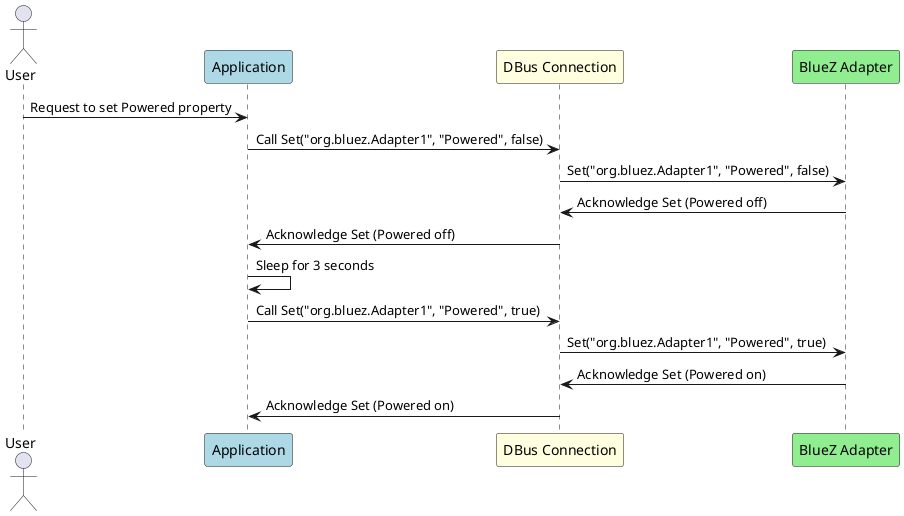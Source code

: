 @startuml
actor User as u
participant Application as app #LightBlue
participant "DBus Connection" as dbus #LightYellow
participant "BlueZ Adapter" as bluez #LightGreen

u -> app: Request to set Powered property
app -> dbus: Call Set("org.bluez.Adapter1", "Powered", false)
dbus -> bluez: Set("org.bluez.Adapter1", "Powered", false)
bluez -> dbus: Acknowledge Set (Powered off)
dbus -> app: Acknowledge Set (Powered off)

app -> app: Sleep for 3 seconds

app -> dbus: Call Set("org.bluez.Adapter1", "Powered", true)
dbus -> bluez: Set("org.bluez.Adapter1", "Powered", true)
bluez -> dbus: Acknowledge Set (Powered on)
dbus -> app: Acknowledge Set (Powered on)

@enduml
